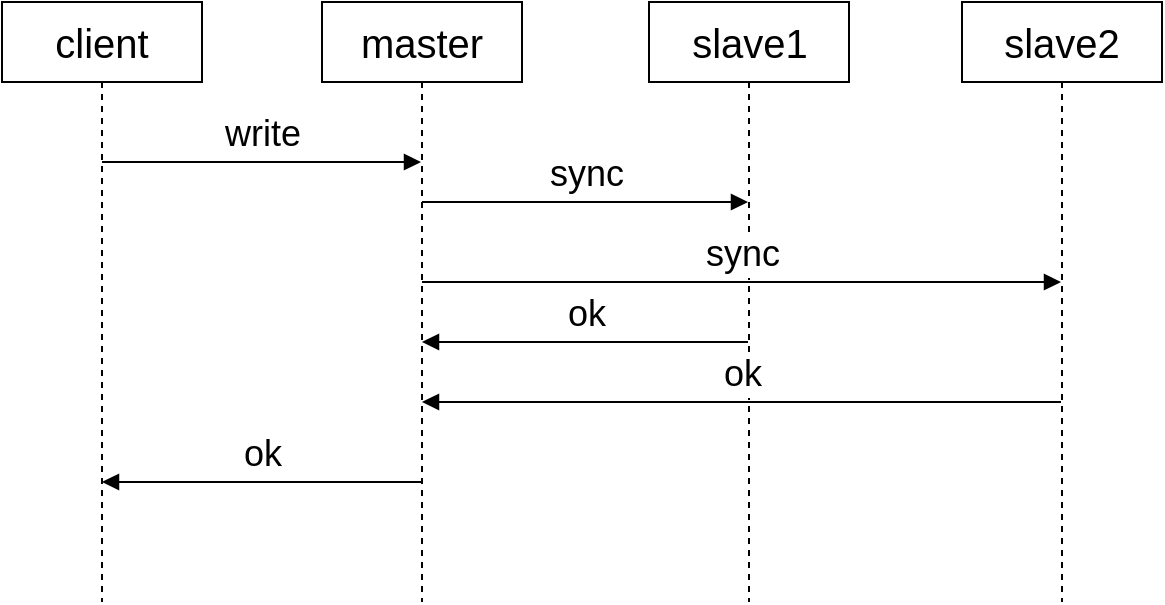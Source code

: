 <mxfile version="12.5.3" type="device"><diagram id="eSdrezFReLvGvT69AUhG" name="第 1 页"><mxGraphModel dx="1106" dy="892" grid="1" gridSize="10" guides="1" tooltips="1" connect="1" arrows="1" fold="1" page="1" pageScale="1" pageWidth="827" pageHeight="1169" math="0" shadow="0"><root><mxCell id="0"/><mxCell id="1" parent="0"/><mxCell id="AiVsDPWzqissfKPgM_cx-1" value="&lt;font style=&quot;font-size: 20px&quot;&gt;client&lt;/font&gt;" style="shape=umlLifeline;perimeter=lifelinePerimeter;whiteSpace=wrap;html=1;container=1;collapsible=0;recursiveResize=0;outlineConnect=0;" parent="1" vertex="1"><mxGeometry x="40" y="80" width="100" height="300" as="geometry"/></mxCell><mxCell id="AiVsDPWzqissfKPgM_cx-5" value="&lt;font style=&quot;font-size: 18px&quot;&gt;write&lt;/font&gt;" style="html=1;verticalAlign=bottom;endArrow=block;" parent="AiVsDPWzqissfKPgM_cx-1" target="AiVsDPWzqissfKPgM_cx-2" edge="1"><mxGeometry width="80" relative="1" as="geometry"><mxPoint x="50" y="80" as="sourcePoint"/><mxPoint x="130" y="80" as="targetPoint"/></mxGeometry></mxCell><mxCell id="AiVsDPWzqissfKPgM_cx-2" value="&lt;font style=&quot;font-size: 20px&quot;&gt;master&lt;/font&gt;" style="shape=umlLifeline;perimeter=lifelinePerimeter;whiteSpace=wrap;html=1;container=1;collapsible=0;recursiveResize=0;outlineConnect=0;" parent="1" vertex="1"><mxGeometry x="200" y="80" width="100" height="300" as="geometry"/></mxCell><mxCell id="AiVsDPWzqissfKPgM_cx-3" value="&lt;font style=&quot;font-size: 20px&quot;&gt;slave1&lt;/font&gt;" style="shape=umlLifeline;perimeter=lifelinePerimeter;whiteSpace=wrap;html=1;container=1;collapsible=0;recursiveResize=0;outlineConnect=0;" parent="1" vertex="1"><mxGeometry x="363.5" y="80" width="100" height="300" as="geometry"/></mxCell><mxCell id="AiVsDPWzqissfKPgM_cx-4" value="&lt;font style=&quot;font-size: 20px&quot;&gt;slave2&lt;/font&gt;" style="shape=umlLifeline;perimeter=lifelinePerimeter;whiteSpace=wrap;html=1;container=1;collapsible=0;recursiveResize=0;outlineConnect=0;" parent="1" vertex="1"><mxGeometry x="520" y="80" width="100" height="300" as="geometry"/></mxCell><mxCell id="AiVsDPWzqissfKPgM_cx-8" value="&lt;font style=&quot;font-size: 18px&quot;&gt;sync&lt;/font&gt;" style="html=1;verticalAlign=bottom;endArrow=block;" parent="1" source="AiVsDPWzqissfKPgM_cx-2" target="AiVsDPWzqissfKPgM_cx-3" edge="1"><mxGeometry width="80" relative="1" as="geometry"><mxPoint x="270" y="570" as="sourcePoint"/><mxPoint x="350" y="570" as="targetPoint"/><Array as="points"><mxPoint x="350" y="180"/></Array></mxGeometry></mxCell><mxCell id="AiVsDPWzqissfKPgM_cx-10" value="&lt;font style=&quot;font-size: 18px&quot;&gt;ok&lt;/font&gt;" style="html=1;verticalAlign=bottom;endArrow=block;" parent="1" source="AiVsDPWzqissfKPgM_cx-3" target="AiVsDPWzqissfKPgM_cx-2" edge="1"><mxGeometry width="80" relative="1" as="geometry"><mxPoint x="260" y="530" as="sourcePoint"/><mxPoint x="260" y="280" as="targetPoint"/><Array as="points"><mxPoint x="400" y="250"/><mxPoint x="310" y="250"/><mxPoint x="290" y="250"/></Array></mxGeometry></mxCell><mxCell id="PLQDUmm_b8nnhNaYZi04-2" value="&lt;font style=&quot;font-size: 18px&quot;&gt;sync&lt;/font&gt;" style="html=1;verticalAlign=bottom;endArrow=block;" edge="1" parent="1" source="AiVsDPWzqissfKPgM_cx-2" target="AiVsDPWzqissfKPgM_cx-4"><mxGeometry width="80" relative="1" as="geometry"><mxPoint x="250" y="200" as="sourcePoint"/><mxPoint x="330" y="200" as="targetPoint"/><Array as="points"><mxPoint x="460" y="220"/></Array></mxGeometry></mxCell><mxCell id="PLQDUmm_b8nnhNaYZi04-3" value="&lt;font style=&quot;font-size: 18px&quot;&gt;ok&lt;/font&gt;" style="html=1;verticalAlign=bottom;endArrow=block;" edge="1" parent="1" source="AiVsDPWzqissfKPgM_cx-4" target="AiVsDPWzqissfKPgM_cx-2"><mxGeometry width="80" relative="1" as="geometry"><mxPoint x="560" y="300" as="sourcePoint"/><mxPoint x="480" y="580" as="targetPoint"/><Array as="points"><mxPoint x="440" y="280"/></Array></mxGeometry></mxCell><mxCell id="PLQDUmm_b8nnhNaYZi04-4" value="&lt;font style=&quot;font-size: 18px&quot;&gt;ok&lt;/font&gt;" style="html=1;verticalAlign=bottom;endArrow=block;" edge="1" parent="1" source="AiVsDPWzqissfKPgM_cx-2" target="AiVsDPWzqissfKPgM_cx-1"><mxGeometry width="80" relative="1" as="geometry"><mxPoint x="130" y="430" as="sourcePoint"/><mxPoint x="210" y="430" as="targetPoint"/><Array as="points"><mxPoint x="220" y="320"/></Array></mxGeometry></mxCell></root></mxGraphModel></diagram></mxfile>